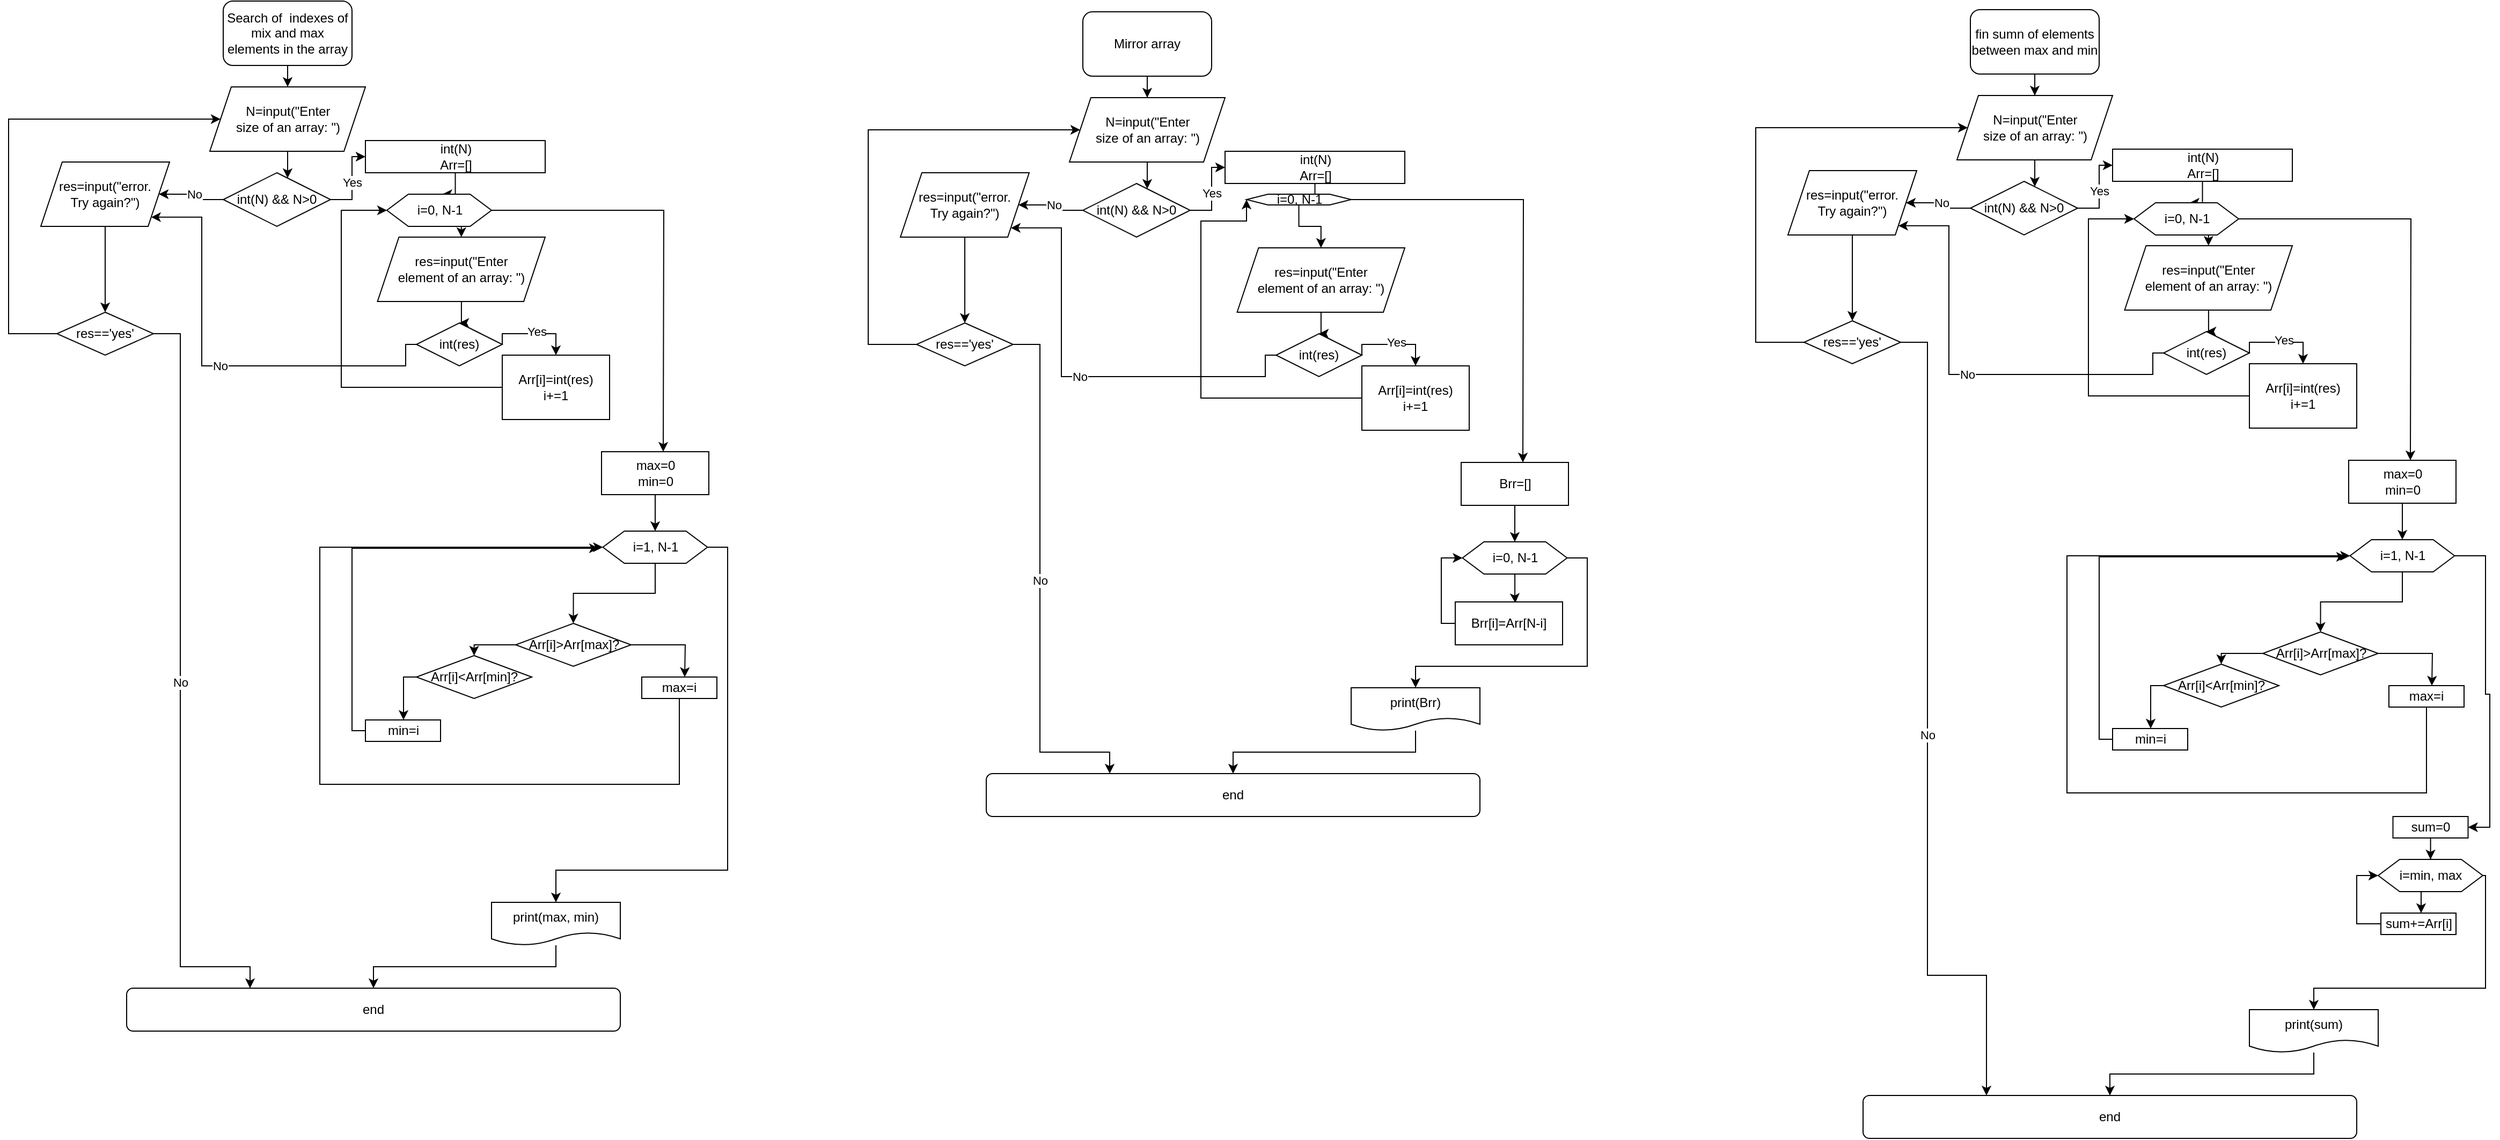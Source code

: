<mxfile version="20.0.4" type="github">
  <diagram id="_PqSA9Pv_snBcvRDJ_t1" name="Page-1">
    <mxGraphModel dx="711" dy="1391" grid="1" gridSize="10" guides="1" tooltips="1" connect="1" arrows="1" fold="1" page="1" pageScale="1" pageWidth="827" pageHeight="1169" math="0" shadow="0">
      <root>
        <mxCell id="0" />
        <mxCell id="1" parent="0" />
        <mxCell id="c1LPF4VAhOiQwFTTLrdH-11" style="edgeStyle=orthogonalEdgeStyle;rounded=0;orthogonalLoop=1;jettySize=auto;html=1;entryX=0.5;entryY=0;entryDx=0;entryDy=0;" edge="1" parent="1" source="c1LPF4VAhOiQwFTTLrdH-1" target="c1LPF4VAhOiQwFTTLrdH-2">
          <mxGeometry relative="1" as="geometry" />
        </mxCell>
        <mxCell id="c1LPF4VAhOiQwFTTLrdH-1" value="Search of&amp;nbsp; indexes of mix and max elements in the array" style="rounded=1;whiteSpace=wrap;html=1;" vertex="1" parent="1">
          <mxGeometry x="282" y="60" width="120" height="60" as="geometry" />
        </mxCell>
        <mxCell id="c1LPF4VAhOiQwFTTLrdH-6" value="" style="edgeStyle=orthogonalEdgeStyle;rounded=0;orthogonalLoop=1;jettySize=auto;html=1;" edge="1" parent="1" source="c1LPF4VAhOiQwFTTLrdH-2" target="c1LPF4VAhOiQwFTTLrdH-5">
          <mxGeometry relative="1" as="geometry">
            <Array as="points">
              <mxPoint x="342" y="210" />
              <mxPoint x="342" y="210" />
            </Array>
          </mxGeometry>
        </mxCell>
        <mxCell id="c1LPF4VAhOiQwFTTLrdH-2" value="N=input(&quot;Enter &lt;br&gt;size of an array: &quot;)" style="shape=parallelogram;perimeter=parallelogramPerimeter;whiteSpace=wrap;html=1;fixedSize=1;" vertex="1" parent="1">
          <mxGeometry x="269.5" y="140" width="145" height="60" as="geometry" />
        </mxCell>
        <mxCell id="c1LPF4VAhOiQwFTTLrdH-9" style="edgeStyle=orthogonalEdgeStyle;rounded=0;orthogonalLoop=1;jettySize=auto;html=1;entryX=0.5;entryY=0;entryDx=0;entryDy=0;" edge="1" parent="1" source="c1LPF4VAhOiQwFTTLrdH-3" target="c1LPF4VAhOiQwFTTLrdH-4">
          <mxGeometry relative="1" as="geometry" />
        </mxCell>
        <mxCell id="c1LPF4VAhOiQwFTTLrdH-3" value="res=input(&quot;error. &lt;br&gt;Try again?&quot;)" style="shape=parallelogram;perimeter=parallelogramPerimeter;whiteSpace=wrap;html=1;fixedSize=1;" vertex="1" parent="1">
          <mxGeometry x="112" y="210" width="120" height="60" as="geometry" />
        </mxCell>
        <mxCell id="c1LPF4VAhOiQwFTTLrdH-10" style="edgeStyle=orthogonalEdgeStyle;rounded=0;orthogonalLoop=1;jettySize=auto;html=1;entryX=0;entryY=0.5;entryDx=0;entryDy=0;" edge="1" parent="1" source="c1LPF4VAhOiQwFTTLrdH-4" target="c1LPF4VAhOiQwFTTLrdH-2">
          <mxGeometry relative="1" as="geometry">
            <Array as="points">
              <mxPoint x="82" y="370" />
              <mxPoint x="82" y="170" />
            </Array>
          </mxGeometry>
        </mxCell>
        <mxCell id="c1LPF4VAhOiQwFTTLrdH-63" value="No" style="edgeStyle=orthogonalEdgeStyle;rounded=0;orthogonalLoop=1;jettySize=auto;html=1;entryX=0.25;entryY=0;entryDx=0;entryDy=0;exitX=1;exitY=0.5;exitDx=0;exitDy=0;" edge="1" parent="1" source="c1LPF4VAhOiQwFTTLrdH-4" target="c1LPF4VAhOiQwFTTLrdH-60">
          <mxGeometry relative="1" as="geometry">
            <mxPoint x="242.0" y="940" as="targetPoint" />
            <Array as="points">
              <mxPoint x="242" y="370" />
              <mxPoint x="242" y="960" />
            </Array>
          </mxGeometry>
        </mxCell>
        <mxCell id="c1LPF4VAhOiQwFTTLrdH-4" value="res==&#39;yes&#39;" style="rhombus;whiteSpace=wrap;html=1;" vertex="1" parent="1">
          <mxGeometry x="127" y="350" width="90" height="40" as="geometry" />
        </mxCell>
        <mxCell id="c1LPF4VAhOiQwFTTLrdH-7" value="No" style="edgeStyle=orthogonalEdgeStyle;rounded=0;orthogonalLoop=1;jettySize=auto;html=1;entryX=1;entryY=0.5;entryDx=0;entryDy=0;" edge="1" parent="1" source="c1LPF4VAhOiQwFTTLrdH-5" target="c1LPF4VAhOiQwFTTLrdH-3">
          <mxGeometry relative="1" as="geometry" />
        </mxCell>
        <mxCell id="c1LPF4VAhOiQwFTTLrdH-13" value="Yes" style="edgeStyle=orthogonalEdgeStyle;rounded=0;orthogonalLoop=1;jettySize=auto;html=1;entryX=0;entryY=0.5;entryDx=0;entryDy=0;" edge="1" parent="1" source="c1LPF4VAhOiQwFTTLrdH-5" target="c1LPF4VAhOiQwFTTLrdH-12">
          <mxGeometry relative="1" as="geometry" />
        </mxCell>
        <mxCell id="c1LPF4VAhOiQwFTTLrdH-5" value="int(N) &amp;amp;&amp;amp; N&amp;gt;0" style="rhombus;whiteSpace=wrap;html=1;" vertex="1" parent="1">
          <mxGeometry x="282" y="220" width="100" height="50" as="geometry" />
        </mxCell>
        <mxCell id="c1LPF4VAhOiQwFTTLrdH-46" style="edgeStyle=orthogonalEdgeStyle;rounded=0;orthogonalLoop=1;jettySize=auto;html=1;entryX=0.531;entryY=0.032;entryDx=0;entryDy=0;entryPerimeter=0;" edge="1" parent="1" source="c1LPF4VAhOiQwFTTLrdH-12" target="c1LPF4VAhOiQwFTTLrdH-45">
          <mxGeometry relative="1" as="geometry" />
        </mxCell>
        <mxCell id="c1LPF4VAhOiQwFTTLrdH-12" value="int(N)&lt;br&gt;Arr=[]" style="rounded=0;whiteSpace=wrap;html=1;" vertex="1" parent="1">
          <mxGeometry x="414.5" y="190" width="167.5" height="30" as="geometry" />
        </mxCell>
        <mxCell id="c1LPF4VAhOiQwFTTLrdH-23" value="" style="edgeStyle=orthogonalEdgeStyle;rounded=0;orthogonalLoop=1;jettySize=auto;html=1;" edge="1" parent="1" source="c1LPF4VAhOiQwFTTLrdH-15" target="c1LPF4VAhOiQwFTTLrdH-22">
          <mxGeometry relative="1" as="geometry" />
        </mxCell>
        <mxCell id="c1LPF4VAhOiQwFTTLrdH-15" value="res=input(&quot;Enter &lt;br&gt;element of an array: &quot;)" style="shape=parallelogram;perimeter=parallelogramPerimeter;whiteSpace=wrap;html=1;fixedSize=1;" vertex="1" parent="1">
          <mxGeometry x="425.75" y="280" width="156.25" height="60" as="geometry" />
        </mxCell>
        <mxCell id="c1LPF4VAhOiQwFTTLrdH-29" style="edgeStyle=orthogonalEdgeStyle;rounded=0;orthogonalLoop=1;jettySize=auto;html=1;entryX=0.5;entryY=0;entryDx=0;entryDy=0;exitX=1;exitY=0.5;exitDx=0;exitDy=0;" edge="1" parent="1" source="c1LPF4VAhOiQwFTTLrdH-22" target="c1LPF4VAhOiQwFTTLrdH-27">
          <mxGeometry relative="1" as="geometry">
            <Array as="points">
              <mxPoint x="542" y="370" />
              <mxPoint x="592" y="370" />
            </Array>
          </mxGeometry>
        </mxCell>
        <mxCell id="c1LPF4VAhOiQwFTTLrdH-41" value="Yes" style="edgeLabel;html=1;align=center;verticalAlign=middle;resizable=0;points=[];" vertex="1" connectable="0" parent="c1LPF4VAhOiQwFTTLrdH-29">
          <mxGeometry x="0.071" y="3" relative="1" as="geometry">
            <mxPoint x="-1" y="1" as="offset" />
          </mxGeometry>
        </mxCell>
        <mxCell id="c1LPF4VAhOiQwFTTLrdH-40" value="No" style="edgeStyle=orthogonalEdgeStyle;rounded=0;orthogonalLoop=1;jettySize=auto;html=1;entryX=1;entryY=1;entryDx=0;entryDy=0;exitX=0;exitY=0.5;exitDx=0;exitDy=0;" edge="1" parent="1" source="c1LPF4VAhOiQwFTTLrdH-22" target="c1LPF4VAhOiQwFTTLrdH-3">
          <mxGeometry relative="1" as="geometry">
            <Array as="points">
              <mxPoint x="452" y="380" />
              <mxPoint x="452" y="400" />
              <mxPoint x="262" y="400" />
              <mxPoint x="262" y="261" />
            </Array>
          </mxGeometry>
        </mxCell>
        <mxCell id="c1LPF4VAhOiQwFTTLrdH-22" value="int(res)" style="rhombus;whiteSpace=wrap;html=1;" vertex="1" parent="1">
          <mxGeometry x="462" y="360" width="80" height="40" as="geometry" />
        </mxCell>
        <mxCell id="c1LPF4VAhOiQwFTTLrdH-31" value="" style="edgeStyle=orthogonalEdgeStyle;rounded=0;orthogonalLoop=1;jettySize=auto;html=1;entryX=0;entryY=0.5;entryDx=0;entryDy=0;" edge="1" parent="1" source="c1LPF4VAhOiQwFTTLrdH-27" target="c1LPF4VAhOiQwFTTLrdH-45">
          <mxGeometry relative="1" as="geometry">
            <mxPoint x="654.5" y="460.0" as="targetPoint" />
            <Array as="points">
              <mxPoint x="392" y="420" />
              <mxPoint x="392" y="255" />
            </Array>
          </mxGeometry>
        </mxCell>
        <mxCell id="c1LPF4VAhOiQwFTTLrdH-27" value="Arr[i]=int(res)&lt;br&gt;i+=1" style="rounded=0;whiteSpace=wrap;html=1;" vertex="1" parent="1">
          <mxGeometry x="542" y="390" width="100" height="60" as="geometry" />
        </mxCell>
        <mxCell id="c1LPF4VAhOiQwFTTLrdH-38" style="edgeStyle=orthogonalEdgeStyle;rounded=0;orthogonalLoop=1;jettySize=auto;html=1;entryX=0.5;entryY=0;entryDx=0;entryDy=0;exitX=0.5;exitY=1;exitDx=0;exitDy=0;" edge="1" parent="1" source="c1LPF4VAhOiQwFTTLrdH-50" target="c1LPF4VAhOiQwFTTLrdH-34">
          <mxGeometry relative="1" as="geometry">
            <mxPoint x="594.471" y="590.0" as="sourcePoint" />
          </mxGeometry>
        </mxCell>
        <mxCell id="c1LPF4VAhOiQwFTTLrdH-52" style="edgeStyle=orthogonalEdgeStyle;rounded=0;orthogonalLoop=1;jettySize=auto;html=1;" edge="1" parent="1" source="c1LPF4VAhOiQwFTTLrdH-34">
          <mxGeometry relative="1" as="geometry">
            <mxPoint x="712.0" y="690.0" as="targetPoint" />
          </mxGeometry>
        </mxCell>
        <mxCell id="c1LPF4VAhOiQwFTTLrdH-56" style="edgeStyle=orthogonalEdgeStyle;rounded=0;orthogonalLoop=1;jettySize=auto;html=1;entryX=0.5;entryY=0;entryDx=0;entryDy=0;" edge="1" parent="1" source="c1LPF4VAhOiQwFTTLrdH-34" target="c1LPF4VAhOiQwFTTLrdH-54">
          <mxGeometry relative="1" as="geometry">
            <Array as="points">
              <mxPoint x="516" y="660" />
            </Array>
          </mxGeometry>
        </mxCell>
        <mxCell id="c1LPF4VAhOiQwFTTLrdH-34" value="Arr[i]&amp;gt;Arr[max]?" style="rhombus;whiteSpace=wrap;html=1;" vertex="1" parent="1">
          <mxGeometry x="554.5" y="640" width="107.5" height="40" as="geometry" />
        </mxCell>
        <mxCell id="c1LPF4VAhOiQwFTTLrdH-51" style="edgeStyle=orthogonalEdgeStyle;rounded=0;orthogonalLoop=1;jettySize=auto;html=1;entryX=0.5;entryY=0;entryDx=0;entryDy=0;" edge="1" parent="1" source="c1LPF4VAhOiQwFTTLrdH-35" target="c1LPF4VAhOiQwFTTLrdH-50">
          <mxGeometry relative="1" as="geometry" />
        </mxCell>
        <mxCell id="c1LPF4VAhOiQwFTTLrdH-35" value="max=0&lt;br&gt;min=0" style="rounded=0;whiteSpace=wrap;html=1;" vertex="1" parent="1">
          <mxGeometry x="634.5" y="480" width="100" height="40" as="geometry" />
        </mxCell>
        <mxCell id="c1LPF4VAhOiQwFTTLrdH-48" style="edgeStyle=orthogonalEdgeStyle;rounded=0;orthogonalLoop=1;jettySize=auto;html=1;entryX=0.5;entryY=0;entryDx=0;entryDy=0;exitX=0.5;exitY=1;exitDx=0;exitDy=0;" edge="1" parent="1" source="c1LPF4VAhOiQwFTTLrdH-45" target="c1LPF4VAhOiQwFTTLrdH-15">
          <mxGeometry relative="1" as="geometry" />
        </mxCell>
        <mxCell id="c1LPF4VAhOiQwFTTLrdH-49" style="edgeStyle=orthogonalEdgeStyle;rounded=0;orthogonalLoop=1;jettySize=auto;html=1;" edge="1" parent="1" source="c1LPF4VAhOiQwFTTLrdH-45">
          <mxGeometry relative="1" as="geometry">
            <mxPoint x="692.0" y="480.0" as="targetPoint" />
          </mxGeometry>
        </mxCell>
        <mxCell id="c1LPF4VAhOiQwFTTLrdH-45" value="i=0, N-1" style="shape=hexagon;perimeter=hexagonPerimeter2;whiteSpace=wrap;html=1;fixedSize=1;" vertex="1" parent="1">
          <mxGeometry x="434.5" y="240" width="97.5" height="30" as="geometry" />
        </mxCell>
        <mxCell id="c1LPF4VAhOiQwFTTLrdH-62" style="edgeStyle=orthogonalEdgeStyle;rounded=0;orthogonalLoop=1;jettySize=auto;html=1;entryX=0.5;entryY=0;entryDx=0;entryDy=0;" edge="1" parent="1" source="c1LPF4VAhOiQwFTTLrdH-50" target="c1LPF4VAhOiQwFTTLrdH-61">
          <mxGeometry relative="1" as="geometry">
            <Array as="points">
              <mxPoint x="752" y="569" />
              <mxPoint x="752" y="870" />
            </Array>
          </mxGeometry>
        </mxCell>
        <mxCell id="c1LPF4VAhOiQwFTTLrdH-50" value="i=1, N-1" style="shape=hexagon;perimeter=hexagonPerimeter2;whiteSpace=wrap;html=1;fixedSize=1;" vertex="1" parent="1">
          <mxGeometry x="635.75" y="554" width="97.5" height="30" as="geometry" />
        </mxCell>
        <mxCell id="c1LPF4VAhOiQwFTTLrdH-58" style="edgeStyle=orthogonalEdgeStyle;rounded=0;orthogonalLoop=1;jettySize=auto;html=1;entryX=0;entryY=0.5;entryDx=0;entryDy=0;" edge="1" parent="1" source="c1LPF4VAhOiQwFTTLrdH-53" target="c1LPF4VAhOiQwFTTLrdH-50">
          <mxGeometry relative="1" as="geometry">
            <Array as="points">
              <mxPoint x="707" y="790" />
              <mxPoint x="372" y="790" />
              <mxPoint x="372" y="569" />
            </Array>
          </mxGeometry>
        </mxCell>
        <mxCell id="c1LPF4VAhOiQwFTTLrdH-53" value="max=i" style="rounded=0;whiteSpace=wrap;html=1;" vertex="1" parent="1">
          <mxGeometry x="672" y="690" width="70" height="20" as="geometry" />
        </mxCell>
        <mxCell id="c1LPF4VAhOiQwFTTLrdH-57" style="edgeStyle=orthogonalEdgeStyle;rounded=0;orthogonalLoop=1;jettySize=auto;html=1;entryX=0.5;entryY=0;entryDx=0;entryDy=0;" edge="1" parent="1" source="c1LPF4VAhOiQwFTTLrdH-54" target="c1LPF4VAhOiQwFTTLrdH-55">
          <mxGeometry relative="1" as="geometry">
            <Array as="points">
              <mxPoint x="450" y="690" />
              <mxPoint x="450" y="730" />
            </Array>
          </mxGeometry>
        </mxCell>
        <mxCell id="c1LPF4VAhOiQwFTTLrdH-54" value="Arr[i]&amp;lt;Arr[min]?" style="rhombus;whiteSpace=wrap;html=1;" vertex="1" parent="1">
          <mxGeometry x="462" y="670" width="107.5" height="40" as="geometry" />
        </mxCell>
        <mxCell id="c1LPF4VAhOiQwFTTLrdH-59" style="edgeStyle=orthogonalEdgeStyle;rounded=0;orthogonalLoop=1;jettySize=auto;html=1;" edge="1" parent="1" source="c1LPF4VAhOiQwFTTLrdH-55">
          <mxGeometry relative="1" as="geometry">
            <mxPoint x="632" y="570" as="targetPoint" />
            <Array as="points">
              <mxPoint x="402" y="740" />
              <mxPoint x="402" y="570" />
            </Array>
          </mxGeometry>
        </mxCell>
        <mxCell id="c1LPF4VAhOiQwFTTLrdH-55" value="min=i" style="rounded=0;whiteSpace=wrap;html=1;" vertex="1" parent="1">
          <mxGeometry x="414.5" y="730" width="70" height="20" as="geometry" />
        </mxCell>
        <mxCell id="c1LPF4VAhOiQwFTTLrdH-60" value="end" style="rounded=1;whiteSpace=wrap;html=1;fontSize=12;glass=0;strokeWidth=1;shadow=0;" vertex="1" parent="1">
          <mxGeometry x="192" y="980" width="460" height="40" as="geometry" />
        </mxCell>
        <mxCell id="c1LPF4VAhOiQwFTTLrdH-64" style="edgeStyle=orthogonalEdgeStyle;rounded=0;orthogonalLoop=1;jettySize=auto;html=1;" edge="1" parent="1" source="c1LPF4VAhOiQwFTTLrdH-61" target="c1LPF4VAhOiQwFTTLrdH-60">
          <mxGeometry relative="1" as="geometry" />
        </mxCell>
        <mxCell id="c1LPF4VAhOiQwFTTLrdH-61" value="print(max, min)" style="shape=document;whiteSpace=wrap;html=1;boundedLbl=1;" vertex="1" parent="1">
          <mxGeometry x="532" y="900" width="120" height="40" as="geometry" />
        </mxCell>
        <mxCell id="c1LPF4VAhOiQwFTTLrdH-65" style="edgeStyle=orthogonalEdgeStyle;rounded=0;orthogonalLoop=1;jettySize=auto;html=1;entryX=0.5;entryY=0;entryDx=0;entryDy=0;" edge="1" parent="1" source="c1LPF4VAhOiQwFTTLrdH-66" target="c1LPF4VAhOiQwFTTLrdH-68">
          <mxGeometry relative="1" as="geometry" />
        </mxCell>
        <mxCell id="c1LPF4VAhOiQwFTTLrdH-66" value="Mirror array" style="rounded=1;whiteSpace=wrap;html=1;" vertex="1" parent="1">
          <mxGeometry x="1083" y="70" width="120" height="60" as="geometry" />
        </mxCell>
        <mxCell id="c1LPF4VAhOiQwFTTLrdH-67" value="" style="edgeStyle=orthogonalEdgeStyle;rounded=0;orthogonalLoop=1;jettySize=auto;html=1;" edge="1" parent="1" source="c1LPF4VAhOiQwFTTLrdH-68" target="c1LPF4VAhOiQwFTTLrdH-76">
          <mxGeometry relative="1" as="geometry">
            <Array as="points">
              <mxPoint x="1143" y="220" />
              <mxPoint x="1143" y="220" />
            </Array>
          </mxGeometry>
        </mxCell>
        <mxCell id="c1LPF4VAhOiQwFTTLrdH-68" value="N=input(&quot;Enter &lt;br&gt;size of an array: &quot;)" style="shape=parallelogram;perimeter=parallelogramPerimeter;whiteSpace=wrap;html=1;fixedSize=1;" vertex="1" parent="1">
          <mxGeometry x="1070.5" y="150" width="145" height="60" as="geometry" />
        </mxCell>
        <mxCell id="c1LPF4VAhOiQwFTTLrdH-69" style="edgeStyle=orthogonalEdgeStyle;rounded=0;orthogonalLoop=1;jettySize=auto;html=1;entryX=0.5;entryY=0;entryDx=0;entryDy=0;" edge="1" parent="1" source="c1LPF4VAhOiQwFTTLrdH-70" target="c1LPF4VAhOiQwFTTLrdH-73">
          <mxGeometry relative="1" as="geometry" />
        </mxCell>
        <mxCell id="c1LPF4VAhOiQwFTTLrdH-70" value="res=input(&quot;error. &lt;br&gt;Try again?&quot;)" style="shape=parallelogram;perimeter=parallelogramPerimeter;whiteSpace=wrap;html=1;fixedSize=1;" vertex="1" parent="1">
          <mxGeometry x="913" y="220" width="120" height="60" as="geometry" />
        </mxCell>
        <mxCell id="c1LPF4VAhOiQwFTTLrdH-71" style="edgeStyle=orthogonalEdgeStyle;rounded=0;orthogonalLoop=1;jettySize=auto;html=1;entryX=0;entryY=0.5;entryDx=0;entryDy=0;" edge="1" parent="1" source="c1LPF4VAhOiQwFTTLrdH-73" target="c1LPF4VAhOiQwFTTLrdH-68">
          <mxGeometry relative="1" as="geometry">
            <Array as="points">
              <mxPoint x="883" y="380" />
              <mxPoint x="883" y="180" />
            </Array>
          </mxGeometry>
        </mxCell>
        <mxCell id="c1LPF4VAhOiQwFTTLrdH-72" value="No" style="edgeStyle=orthogonalEdgeStyle;rounded=0;orthogonalLoop=1;jettySize=auto;html=1;entryX=0.25;entryY=0;entryDx=0;entryDy=0;exitX=1;exitY=0.5;exitDx=0;exitDy=0;" edge="1" parent="1" source="c1LPF4VAhOiQwFTTLrdH-73" target="c1LPF4VAhOiQwFTTLrdH-104">
          <mxGeometry relative="1" as="geometry">
            <mxPoint x="1043" y="950" as="targetPoint" />
            <Array as="points">
              <mxPoint x="1043" y="380" />
              <mxPoint x="1043" y="760" />
              <mxPoint x="1108" y="760" />
            </Array>
          </mxGeometry>
        </mxCell>
        <mxCell id="c1LPF4VAhOiQwFTTLrdH-73" value="res==&#39;yes&#39;" style="rhombus;whiteSpace=wrap;html=1;" vertex="1" parent="1">
          <mxGeometry x="928" y="360" width="90" height="40" as="geometry" />
        </mxCell>
        <mxCell id="c1LPF4VAhOiQwFTTLrdH-74" value="No" style="edgeStyle=orthogonalEdgeStyle;rounded=0;orthogonalLoop=1;jettySize=auto;html=1;entryX=1;entryY=0.5;entryDx=0;entryDy=0;" edge="1" parent="1" source="c1LPF4VAhOiQwFTTLrdH-76" target="c1LPF4VAhOiQwFTTLrdH-70">
          <mxGeometry relative="1" as="geometry" />
        </mxCell>
        <mxCell id="c1LPF4VAhOiQwFTTLrdH-75" value="Yes" style="edgeStyle=orthogonalEdgeStyle;rounded=0;orthogonalLoop=1;jettySize=auto;html=1;entryX=0;entryY=0.5;entryDx=0;entryDy=0;" edge="1" parent="1" source="c1LPF4VAhOiQwFTTLrdH-76" target="c1LPF4VAhOiQwFTTLrdH-78">
          <mxGeometry relative="1" as="geometry" />
        </mxCell>
        <mxCell id="c1LPF4VAhOiQwFTTLrdH-76" value="int(N) &amp;amp;&amp;amp; N&amp;gt;0" style="rhombus;whiteSpace=wrap;html=1;" vertex="1" parent="1">
          <mxGeometry x="1083" y="230" width="100" height="50" as="geometry" />
        </mxCell>
        <mxCell id="c1LPF4VAhOiQwFTTLrdH-77" style="edgeStyle=orthogonalEdgeStyle;rounded=0;orthogonalLoop=1;jettySize=auto;html=1;entryX=0.531;entryY=0.032;entryDx=0;entryDy=0;entryPerimeter=0;" edge="1" parent="1" source="c1LPF4VAhOiQwFTTLrdH-78" target="c1LPF4VAhOiQwFTTLrdH-95">
          <mxGeometry relative="1" as="geometry" />
        </mxCell>
        <mxCell id="c1LPF4VAhOiQwFTTLrdH-78" value="int(N)&lt;br&gt;Arr=[]" style="rounded=0;whiteSpace=wrap;html=1;" vertex="1" parent="1">
          <mxGeometry x="1215.5" y="200" width="167.5" height="30" as="geometry" />
        </mxCell>
        <mxCell id="c1LPF4VAhOiQwFTTLrdH-79" value="" style="edgeStyle=orthogonalEdgeStyle;rounded=0;orthogonalLoop=1;jettySize=auto;html=1;" edge="1" parent="1" source="c1LPF4VAhOiQwFTTLrdH-80" target="c1LPF4VAhOiQwFTTLrdH-84">
          <mxGeometry relative="1" as="geometry" />
        </mxCell>
        <mxCell id="c1LPF4VAhOiQwFTTLrdH-80" value="res=input(&quot;Enter &lt;br&gt;element of an array: &quot;)" style="shape=parallelogram;perimeter=parallelogramPerimeter;whiteSpace=wrap;html=1;fixedSize=1;" vertex="1" parent="1">
          <mxGeometry x="1226.75" y="290" width="156.25" height="60" as="geometry" />
        </mxCell>
        <mxCell id="c1LPF4VAhOiQwFTTLrdH-81" style="edgeStyle=orthogonalEdgeStyle;rounded=0;orthogonalLoop=1;jettySize=auto;html=1;entryX=0.5;entryY=0;entryDx=0;entryDy=0;exitX=1;exitY=0.5;exitDx=0;exitDy=0;" edge="1" parent="1" source="c1LPF4VAhOiQwFTTLrdH-84" target="c1LPF4VAhOiQwFTTLrdH-86">
          <mxGeometry relative="1" as="geometry">
            <Array as="points">
              <mxPoint x="1343" y="380" />
              <mxPoint x="1393" y="380" />
            </Array>
          </mxGeometry>
        </mxCell>
        <mxCell id="c1LPF4VAhOiQwFTTLrdH-82" value="Yes" style="edgeLabel;html=1;align=center;verticalAlign=middle;resizable=0;points=[];" vertex="1" connectable="0" parent="c1LPF4VAhOiQwFTTLrdH-81">
          <mxGeometry x="0.071" y="3" relative="1" as="geometry">
            <mxPoint x="-1" y="1" as="offset" />
          </mxGeometry>
        </mxCell>
        <mxCell id="c1LPF4VAhOiQwFTTLrdH-83" value="No" style="edgeStyle=orthogonalEdgeStyle;rounded=0;orthogonalLoop=1;jettySize=auto;html=1;entryX=1;entryY=1;entryDx=0;entryDy=0;exitX=0;exitY=0.5;exitDx=0;exitDy=0;" edge="1" parent="1" source="c1LPF4VAhOiQwFTTLrdH-84" target="c1LPF4VAhOiQwFTTLrdH-70">
          <mxGeometry relative="1" as="geometry">
            <Array as="points">
              <mxPoint x="1253" y="390" />
              <mxPoint x="1253" y="410" />
              <mxPoint x="1063" y="410" />
              <mxPoint x="1063" y="271" />
            </Array>
          </mxGeometry>
        </mxCell>
        <mxCell id="c1LPF4VAhOiQwFTTLrdH-84" value="int(res)" style="rhombus;whiteSpace=wrap;html=1;" vertex="1" parent="1">
          <mxGeometry x="1263" y="370" width="80" height="40" as="geometry" />
        </mxCell>
        <mxCell id="c1LPF4VAhOiQwFTTLrdH-85" value="" style="edgeStyle=orthogonalEdgeStyle;rounded=0;orthogonalLoop=1;jettySize=auto;html=1;entryX=0;entryY=0.5;entryDx=0;entryDy=0;" edge="1" parent="1" source="c1LPF4VAhOiQwFTTLrdH-86" target="c1LPF4VAhOiQwFTTLrdH-95">
          <mxGeometry relative="1" as="geometry">
            <mxPoint x="1455.5" y="470.0" as="targetPoint" />
            <Array as="points">
              <mxPoint x="1193" y="430" />
              <mxPoint x="1193" y="265" />
            </Array>
          </mxGeometry>
        </mxCell>
        <mxCell id="c1LPF4VAhOiQwFTTLrdH-86" value="Arr[i]=int(res)&lt;br&gt;i+=1" style="rounded=0;whiteSpace=wrap;html=1;" vertex="1" parent="1">
          <mxGeometry x="1343" y="400" width="100" height="60" as="geometry" />
        </mxCell>
        <mxCell id="c1LPF4VAhOiQwFTTLrdH-91" style="edgeStyle=orthogonalEdgeStyle;rounded=0;orthogonalLoop=1;jettySize=auto;html=1;entryX=0.5;entryY=0;entryDx=0;entryDy=0;" edge="1" parent="1" source="c1LPF4VAhOiQwFTTLrdH-92" target="c1LPF4VAhOiQwFTTLrdH-97">
          <mxGeometry relative="1" as="geometry" />
        </mxCell>
        <mxCell id="c1LPF4VAhOiQwFTTLrdH-92" value="Brr=[]" style="rounded=0;whiteSpace=wrap;html=1;" vertex="1" parent="1">
          <mxGeometry x="1435.5" y="490" width="100" height="40" as="geometry" />
        </mxCell>
        <mxCell id="c1LPF4VAhOiQwFTTLrdH-93" style="edgeStyle=orthogonalEdgeStyle;rounded=0;orthogonalLoop=1;jettySize=auto;html=1;entryX=0.5;entryY=0;entryDx=0;entryDy=0;exitX=0.5;exitY=1;exitDx=0;exitDy=0;" edge="1" parent="1" source="c1LPF4VAhOiQwFTTLrdH-95" target="c1LPF4VAhOiQwFTTLrdH-80">
          <mxGeometry relative="1" as="geometry" />
        </mxCell>
        <mxCell id="c1LPF4VAhOiQwFTTLrdH-94" style="edgeStyle=orthogonalEdgeStyle;rounded=0;orthogonalLoop=1;jettySize=auto;html=1;" edge="1" parent="1" source="c1LPF4VAhOiQwFTTLrdH-95">
          <mxGeometry relative="1" as="geometry">
            <mxPoint x="1493" y="490.0" as="targetPoint" />
          </mxGeometry>
        </mxCell>
        <mxCell id="c1LPF4VAhOiQwFTTLrdH-95" value="i=0, N-1" style="shape=hexagon;perimeter=hexagonPerimeter2;whiteSpace=wrap;html=1;fixedSize=1;" vertex="1" parent="1">
          <mxGeometry x="1235.5" y="240" width="97.5" height="10" as="geometry" />
        </mxCell>
        <mxCell id="c1LPF4VAhOiQwFTTLrdH-96" style="edgeStyle=orthogonalEdgeStyle;rounded=0;orthogonalLoop=1;jettySize=auto;html=1;entryX=0.5;entryY=0;entryDx=0;entryDy=0;" edge="1" parent="1" source="c1LPF4VAhOiQwFTTLrdH-97" target="c1LPF4VAhOiQwFTTLrdH-106">
          <mxGeometry relative="1" as="geometry">
            <Array as="points">
              <mxPoint x="1553" y="579" />
              <mxPoint x="1553" y="680" />
              <mxPoint x="1393" y="680" />
            </Array>
          </mxGeometry>
        </mxCell>
        <mxCell id="c1LPF4VAhOiQwFTTLrdH-111" style="edgeStyle=orthogonalEdgeStyle;rounded=0;orthogonalLoop=1;jettySize=auto;html=1;entryX=0.56;entryY=0.025;entryDx=0;entryDy=0;entryPerimeter=0;" edge="1" parent="1" source="c1LPF4VAhOiQwFTTLrdH-97" target="c1LPF4VAhOiQwFTTLrdH-108">
          <mxGeometry relative="1" as="geometry" />
        </mxCell>
        <mxCell id="c1LPF4VAhOiQwFTTLrdH-97" value="i=0, N-1" style="shape=hexagon;perimeter=hexagonPerimeter2;whiteSpace=wrap;html=1;fixedSize=1;" vertex="1" parent="1">
          <mxGeometry x="1436.75" y="564" width="97.5" height="30" as="geometry" />
        </mxCell>
        <mxCell id="c1LPF4VAhOiQwFTTLrdH-104" value="end" style="rounded=1;whiteSpace=wrap;html=1;fontSize=12;glass=0;strokeWidth=1;shadow=0;" vertex="1" parent="1">
          <mxGeometry x="993" y="780" width="460" height="40" as="geometry" />
        </mxCell>
        <mxCell id="c1LPF4VAhOiQwFTTLrdH-105" style="edgeStyle=orthogonalEdgeStyle;rounded=0;orthogonalLoop=1;jettySize=auto;html=1;" edge="1" parent="1" source="c1LPF4VAhOiQwFTTLrdH-106" target="c1LPF4VAhOiQwFTTLrdH-104">
          <mxGeometry relative="1" as="geometry" />
        </mxCell>
        <mxCell id="c1LPF4VAhOiQwFTTLrdH-106" value="print(Brr)" style="shape=document;whiteSpace=wrap;html=1;boundedLbl=1;" vertex="1" parent="1">
          <mxGeometry x="1333" y="700" width="120" height="40" as="geometry" />
        </mxCell>
        <mxCell id="c1LPF4VAhOiQwFTTLrdH-110" style="edgeStyle=orthogonalEdgeStyle;rounded=0;orthogonalLoop=1;jettySize=auto;html=1;entryX=0;entryY=0.5;entryDx=0;entryDy=0;" edge="1" parent="1" source="c1LPF4VAhOiQwFTTLrdH-108" target="c1LPF4VAhOiQwFTTLrdH-97">
          <mxGeometry relative="1" as="geometry">
            <Array as="points">
              <mxPoint x="1417" y="640" />
              <mxPoint x="1417" y="579" />
            </Array>
          </mxGeometry>
        </mxCell>
        <mxCell id="c1LPF4VAhOiQwFTTLrdH-108" value="Brr[i]=Arr[N-i]" style="rounded=0;whiteSpace=wrap;html=1;" vertex="1" parent="1">
          <mxGeometry x="1430" y="620" width="100" height="40" as="geometry" />
        </mxCell>
        <mxCell id="c1LPF4VAhOiQwFTTLrdH-154" style="edgeStyle=orthogonalEdgeStyle;rounded=0;orthogonalLoop=1;jettySize=auto;html=1;entryX=0.5;entryY=0;entryDx=0;entryDy=0;" edge="1" parent="1" source="c1LPF4VAhOiQwFTTLrdH-155" target="c1LPF4VAhOiQwFTTLrdH-157">
          <mxGeometry relative="1" as="geometry" />
        </mxCell>
        <mxCell id="c1LPF4VAhOiQwFTTLrdH-155" value="fin sumn of elements between max and min" style="rounded=1;whiteSpace=wrap;html=1;" vertex="1" parent="1">
          <mxGeometry x="1910" y="68" width="120" height="60" as="geometry" />
        </mxCell>
        <mxCell id="c1LPF4VAhOiQwFTTLrdH-156" value="" style="edgeStyle=orthogonalEdgeStyle;rounded=0;orthogonalLoop=1;jettySize=auto;html=1;" edge="1" parent="1" source="c1LPF4VAhOiQwFTTLrdH-157" target="c1LPF4VAhOiQwFTTLrdH-165">
          <mxGeometry relative="1" as="geometry">
            <Array as="points">
              <mxPoint x="1970" y="218" />
              <mxPoint x="1970" y="218" />
            </Array>
          </mxGeometry>
        </mxCell>
        <mxCell id="c1LPF4VAhOiQwFTTLrdH-157" value="N=input(&quot;Enter &lt;br&gt;size of an array: &quot;)" style="shape=parallelogram;perimeter=parallelogramPerimeter;whiteSpace=wrap;html=1;fixedSize=1;" vertex="1" parent="1">
          <mxGeometry x="1897.5" y="148" width="145" height="60" as="geometry" />
        </mxCell>
        <mxCell id="c1LPF4VAhOiQwFTTLrdH-158" style="edgeStyle=orthogonalEdgeStyle;rounded=0;orthogonalLoop=1;jettySize=auto;html=1;entryX=0.5;entryY=0;entryDx=0;entryDy=0;" edge="1" parent="1" source="c1LPF4VAhOiQwFTTLrdH-159" target="c1LPF4VAhOiQwFTTLrdH-162">
          <mxGeometry relative="1" as="geometry" />
        </mxCell>
        <mxCell id="c1LPF4VAhOiQwFTTLrdH-159" value="res=input(&quot;error. &lt;br&gt;Try again?&quot;)" style="shape=parallelogram;perimeter=parallelogramPerimeter;whiteSpace=wrap;html=1;fixedSize=1;" vertex="1" parent="1">
          <mxGeometry x="1740" y="218" width="120" height="60" as="geometry" />
        </mxCell>
        <mxCell id="c1LPF4VAhOiQwFTTLrdH-160" style="edgeStyle=orthogonalEdgeStyle;rounded=0;orthogonalLoop=1;jettySize=auto;html=1;entryX=0;entryY=0.5;entryDx=0;entryDy=0;" edge="1" parent="1" source="c1LPF4VAhOiQwFTTLrdH-162" target="c1LPF4VAhOiQwFTTLrdH-157">
          <mxGeometry relative="1" as="geometry">
            <Array as="points">
              <mxPoint x="1710" y="378" />
              <mxPoint x="1710" y="178" />
            </Array>
          </mxGeometry>
        </mxCell>
        <mxCell id="c1LPF4VAhOiQwFTTLrdH-161" value="No" style="edgeStyle=orthogonalEdgeStyle;rounded=0;orthogonalLoop=1;jettySize=auto;html=1;entryX=0.25;entryY=0;entryDx=0;entryDy=0;exitX=1;exitY=0.5;exitDx=0;exitDy=0;" edge="1" parent="1" source="c1LPF4VAhOiQwFTTLrdH-162" target="c1LPF4VAhOiQwFTTLrdH-193">
          <mxGeometry relative="1" as="geometry">
            <mxPoint x="1870" y="948" as="targetPoint" />
            <Array as="points">
              <mxPoint x="1870" y="378" />
              <mxPoint x="1870" y="968" />
            </Array>
          </mxGeometry>
        </mxCell>
        <mxCell id="c1LPF4VAhOiQwFTTLrdH-162" value="res==&#39;yes&#39;" style="rhombus;whiteSpace=wrap;html=1;" vertex="1" parent="1">
          <mxGeometry x="1755" y="358" width="90" height="40" as="geometry" />
        </mxCell>
        <mxCell id="c1LPF4VAhOiQwFTTLrdH-163" value="No" style="edgeStyle=orthogonalEdgeStyle;rounded=0;orthogonalLoop=1;jettySize=auto;html=1;entryX=1;entryY=0.5;entryDx=0;entryDy=0;" edge="1" parent="1" source="c1LPF4VAhOiQwFTTLrdH-165" target="c1LPF4VAhOiQwFTTLrdH-159">
          <mxGeometry relative="1" as="geometry" />
        </mxCell>
        <mxCell id="c1LPF4VAhOiQwFTTLrdH-164" value="Yes" style="edgeStyle=orthogonalEdgeStyle;rounded=0;orthogonalLoop=1;jettySize=auto;html=1;entryX=0;entryY=0.5;entryDx=0;entryDy=0;" edge="1" parent="1" source="c1LPF4VAhOiQwFTTLrdH-165" target="c1LPF4VAhOiQwFTTLrdH-167">
          <mxGeometry relative="1" as="geometry" />
        </mxCell>
        <mxCell id="c1LPF4VAhOiQwFTTLrdH-165" value="int(N) &amp;amp;&amp;amp; N&amp;gt;0" style="rhombus;whiteSpace=wrap;html=1;" vertex="1" parent="1">
          <mxGeometry x="1910" y="228" width="100" height="50" as="geometry" />
        </mxCell>
        <mxCell id="c1LPF4VAhOiQwFTTLrdH-166" style="edgeStyle=orthogonalEdgeStyle;rounded=0;orthogonalLoop=1;jettySize=auto;html=1;entryX=0.531;entryY=0.032;entryDx=0;entryDy=0;entryPerimeter=0;" edge="1" parent="1" source="c1LPF4VAhOiQwFTTLrdH-167" target="c1LPF4VAhOiQwFTTLrdH-184">
          <mxGeometry relative="1" as="geometry" />
        </mxCell>
        <mxCell id="c1LPF4VAhOiQwFTTLrdH-167" value="int(N)&lt;br&gt;Arr=[]" style="rounded=0;whiteSpace=wrap;html=1;" vertex="1" parent="1">
          <mxGeometry x="2042.5" y="198" width="167.5" height="30" as="geometry" />
        </mxCell>
        <mxCell id="c1LPF4VAhOiQwFTTLrdH-168" value="" style="edgeStyle=orthogonalEdgeStyle;rounded=0;orthogonalLoop=1;jettySize=auto;html=1;" edge="1" parent="1" source="c1LPF4VAhOiQwFTTLrdH-169" target="c1LPF4VAhOiQwFTTLrdH-173">
          <mxGeometry relative="1" as="geometry" />
        </mxCell>
        <mxCell id="c1LPF4VAhOiQwFTTLrdH-169" value="res=input(&quot;Enter &lt;br&gt;element of an array: &quot;)" style="shape=parallelogram;perimeter=parallelogramPerimeter;whiteSpace=wrap;html=1;fixedSize=1;" vertex="1" parent="1">
          <mxGeometry x="2053.75" y="288" width="156.25" height="60" as="geometry" />
        </mxCell>
        <mxCell id="c1LPF4VAhOiQwFTTLrdH-170" style="edgeStyle=orthogonalEdgeStyle;rounded=0;orthogonalLoop=1;jettySize=auto;html=1;entryX=0.5;entryY=0;entryDx=0;entryDy=0;exitX=1;exitY=0.5;exitDx=0;exitDy=0;" edge="1" parent="1" source="c1LPF4VAhOiQwFTTLrdH-173" target="c1LPF4VAhOiQwFTTLrdH-175">
          <mxGeometry relative="1" as="geometry">
            <Array as="points">
              <mxPoint x="2170" y="378" />
              <mxPoint x="2220" y="378" />
            </Array>
          </mxGeometry>
        </mxCell>
        <mxCell id="c1LPF4VAhOiQwFTTLrdH-171" value="Yes" style="edgeLabel;html=1;align=center;verticalAlign=middle;resizable=0;points=[];" vertex="1" connectable="0" parent="c1LPF4VAhOiQwFTTLrdH-170">
          <mxGeometry x="0.071" y="3" relative="1" as="geometry">
            <mxPoint x="-1" y="1" as="offset" />
          </mxGeometry>
        </mxCell>
        <mxCell id="c1LPF4VAhOiQwFTTLrdH-172" value="No" style="edgeStyle=orthogonalEdgeStyle;rounded=0;orthogonalLoop=1;jettySize=auto;html=1;entryX=1;entryY=1;entryDx=0;entryDy=0;exitX=0;exitY=0.5;exitDx=0;exitDy=0;" edge="1" parent="1" source="c1LPF4VAhOiQwFTTLrdH-173" target="c1LPF4VAhOiQwFTTLrdH-159">
          <mxGeometry relative="1" as="geometry">
            <Array as="points">
              <mxPoint x="2080" y="388" />
              <mxPoint x="2080" y="408" />
              <mxPoint x="1890" y="408" />
              <mxPoint x="1890" y="269" />
            </Array>
          </mxGeometry>
        </mxCell>
        <mxCell id="c1LPF4VAhOiQwFTTLrdH-173" value="int(res)" style="rhombus;whiteSpace=wrap;html=1;" vertex="1" parent="1">
          <mxGeometry x="2090" y="368" width="80" height="40" as="geometry" />
        </mxCell>
        <mxCell id="c1LPF4VAhOiQwFTTLrdH-174" value="" style="edgeStyle=orthogonalEdgeStyle;rounded=0;orthogonalLoop=1;jettySize=auto;html=1;entryX=0;entryY=0.5;entryDx=0;entryDy=0;" edge="1" parent="1" source="c1LPF4VAhOiQwFTTLrdH-175" target="c1LPF4VAhOiQwFTTLrdH-184">
          <mxGeometry relative="1" as="geometry">
            <mxPoint x="2282.5" y="468.0" as="targetPoint" />
            <Array as="points">
              <mxPoint x="2020" y="428" />
              <mxPoint x="2020" y="263" />
            </Array>
          </mxGeometry>
        </mxCell>
        <mxCell id="c1LPF4VAhOiQwFTTLrdH-175" value="Arr[i]=int(res)&lt;br&gt;i+=1" style="rounded=0;whiteSpace=wrap;html=1;" vertex="1" parent="1">
          <mxGeometry x="2170" y="398" width="100" height="60" as="geometry" />
        </mxCell>
        <mxCell id="c1LPF4VAhOiQwFTTLrdH-176" style="edgeStyle=orthogonalEdgeStyle;rounded=0;orthogonalLoop=1;jettySize=auto;html=1;entryX=0.5;entryY=0;entryDx=0;entryDy=0;exitX=0.5;exitY=1;exitDx=0;exitDy=0;" edge="1" parent="1" source="c1LPF4VAhOiQwFTTLrdH-186" target="c1LPF4VAhOiQwFTTLrdH-179">
          <mxGeometry relative="1" as="geometry">
            <mxPoint x="2222.471" y="598.0" as="sourcePoint" />
          </mxGeometry>
        </mxCell>
        <mxCell id="c1LPF4VAhOiQwFTTLrdH-177" style="edgeStyle=orthogonalEdgeStyle;rounded=0;orthogonalLoop=1;jettySize=auto;html=1;" edge="1" parent="1" source="c1LPF4VAhOiQwFTTLrdH-179">
          <mxGeometry relative="1" as="geometry">
            <mxPoint x="2340" y="698" as="targetPoint" />
          </mxGeometry>
        </mxCell>
        <mxCell id="c1LPF4VAhOiQwFTTLrdH-178" style="edgeStyle=orthogonalEdgeStyle;rounded=0;orthogonalLoop=1;jettySize=auto;html=1;entryX=0.5;entryY=0;entryDx=0;entryDy=0;" edge="1" parent="1" source="c1LPF4VAhOiQwFTTLrdH-179" target="c1LPF4VAhOiQwFTTLrdH-190">
          <mxGeometry relative="1" as="geometry">
            <Array as="points">
              <mxPoint x="2144" y="668" />
            </Array>
          </mxGeometry>
        </mxCell>
        <mxCell id="c1LPF4VAhOiQwFTTLrdH-179" value="Arr[i]&amp;gt;Arr[max]?" style="rhombus;whiteSpace=wrap;html=1;" vertex="1" parent="1">
          <mxGeometry x="2182.5" y="648" width="107.5" height="40" as="geometry" />
        </mxCell>
        <mxCell id="c1LPF4VAhOiQwFTTLrdH-180" style="edgeStyle=orthogonalEdgeStyle;rounded=0;orthogonalLoop=1;jettySize=auto;html=1;entryX=0.5;entryY=0;entryDx=0;entryDy=0;" edge="1" parent="1" source="c1LPF4VAhOiQwFTTLrdH-181" target="c1LPF4VAhOiQwFTTLrdH-186">
          <mxGeometry relative="1" as="geometry" />
        </mxCell>
        <mxCell id="c1LPF4VAhOiQwFTTLrdH-181" value="max=0&lt;br&gt;min=0" style="rounded=0;whiteSpace=wrap;html=1;" vertex="1" parent="1">
          <mxGeometry x="2262.5" y="488" width="100" height="40" as="geometry" />
        </mxCell>
        <mxCell id="c1LPF4VAhOiQwFTTLrdH-182" style="edgeStyle=orthogonalEdgeStyle;rounded=0;orthogonalLoop=1;jettySize=auto;html=1;entryX=0.5;entryY=0;entryDx=0;entryDy=0;exitX=0.5;exitY=1;exitDx=0;exitDy=0;" edge="1" parent="1" source="c1LPF4VAhOiQwFTTLrdH-184" target="c1LPF4VAhOiQwFTTLrdH-169">
          <mxGeometry relative="1" as="geometry" />
        </mxCell>
        <mxCell id="c1LPF4VAhOiQwFTTLrdH-183" style="edgeStyle=orthogonalEdgeStyle;rounded=0;orthogonalLoop=1;jettySize=auto;html=1;" edge="1" parent="1" source="c1LPF4VAhOiQwFTTLrdH-184">
          <mxGeometry relative="1" as="geometry">
            <mxPoint x="2320" y="488" as="targetPoint" />
          </mxGeometry>
        </mxCell>
        <mxCell id="c1LPF4VAhOiQwFTTLrdH-184" value="i=0, N-1" style="shape=hexagon;perimeter=hexagonPerimeter2;whiteSpace=wrap;html=1;fixedSize=1;" vertex="1" parent="1">
          <mxGeometry x="2062.5" y="248" width="97.5" height="30" as="geometry" />
        </mxCell>
        <mxCell id="c1LPF4VAhOiQwFTTLrdH-200" style="edgeStyle=orthogonalEdgeStyle;rounded=0;orthogonalLoop=1;jettySize=auto;html=1;entryX=1;entryY=0.5;entryDx=0;entryDy=0;" edge="1" parent="1" source="c1LPF4VAhOiQwFTTLrdH-186" target="c1LPF4VAhOiQwFTTLrdH-199">
          <mxGeometry relative="1" as="geometry">
            <Array as="points">
              <mxPoint x="2390" y="577" />
              <mxPoint x="2390" y="706" />
              <mxPoint x="2394" y="706" />
              <mxPoint x="2394" y="830" />
            </Array>
          </mxGeometry>
        </mxCell>
        <mxCell id="c1LPF4VAhOiQwFTTLrdH-186" value="i=1, N-1" style="shape=hexagon;perimeter=hexagonPerimeter2;whiteSpace=wrap;html=1;fixedSize=1;" vertex="1" parent="1">
          <mxGeometry x="2263.75" y="562" width="97.5" height="30" as="geometry" />
        </mxCell>
        <mxCell id="c1LPF4VAhOiQwFTTLrdH-187" style="edgeStyle=orthogonalEdgeStyle;rounded=0;orthogonalLoop=1;jettySize=auto;html=1;entryX=0;entryY=0.5;entryDx=0;entryDy=0;" edge="1" parent="1" source="c1LPF4VAhOiQwFTTLrdH-188" target="c1LPF4VAhOiQwFTTLrdH-186">
          <mxGeometry relative="1" as="geometry">
            <Array as="points">
              <mxPoint x="2335" y="798" />
              <mxPoint x="2000" y="798" />
              <mxPoint x="2000" y="577" />
            </Array>
          </mxGeometry>
        </mxCell>
        <mxCell id="c1LPF4VAhOiQwFTTLrdH-188" value="max=i" style="rounded=0;whiteSpace=wrap;html=1;" vertex="1" parent="1">
          <mxGeometry x="2300" y="698" width="70" height="20" as="geometry" />
        </mxCell>
        <mxCell id="c1LPF4VAhOiQwFTTLrdH-189" style="edgeStyle=orthogonalEdgeStyle;rounded=0;orthogonalLoop=1;jettySize=auto;html=1;entryX=0.5;entryY=0;entryDx=0;entryDy=0;" edge="1" parent="1" source="c1LPF4VAhOiQwFTTLrdH-190" target="c1LPF4VAhOiQwFTTLrdH-192">
          <mxGeometry relative="1" as="geometry">
            <Array as="points">
              <mxPoint x="2078" y="698" />
              <mxPoint x="2078" y="738" />
            </Array>
          </mxGeometry>
        </mxCell>
        <mxCell id="c1LPF4VAhOiQwFTTLrdH-190" value="Arr[i]&amp;lt;Arr[min]?" style="rhombus;whiteSpace=wrap;html=1;" vertex="1" parent="1">
          <mxGeometry x="2090" y="678" width="107.5" height="40" as="geometry" />
        </mxCell>
        <mxCell id="c1LPF4VAhOiQwFTTLrdH-191" style="edgeStyle=orthogonalEdgeStyle;rounded=0;orthogonalLoop=1;jettySize=auto;html=1;" edge="1" parent="1" source="c1LPF4VAhOiQwFTTLrdH-192">
          <mxGeometry relative="1" as="geometry">
            <mxPoint x="2260" y="578" as="targetPoint" />
            <Array as="points">
              <mxPoint x="2030" y="748" />
              <mxPoint x="2030" y="578" />
            </Array>
          </mxGeometry>
        </mxCell>
        <mxCell id="c1LPF4VAhOiQwFTTLrdH-192" value="min=i" style="rounded=0;whiteSpace=wrap;html=1;" vertex="1" parent="1">
          <mxGeometry x="2042.5" y="738" width="70" height="20" as="geometry" />
        </mxCell>
        <mxCell id="c1LPF4VAhOiQwFTTLrdH-193" value="end" style="rounded=1;whiteSpace=wrap;html=1;fontSize=12;glass=0;strokeWidth=1;shadow=0;" vertex="1" parent="1">
          <mxGeometry x="1810" y="1080" width="460" height="40" as="geometry" />
        </mxCell>
        <mxCell id="c1LPF4VAhOiQwFTTLrdH-194" style="edgeStyle=orthogonalEdgeStyle;rounded=0;orthogonalLoop=1;jettySize=auto;html=1;" edge="1" parent="1" source="c1LPF4VAhOiQwFTTLrdH-195" target="c1LPF4VAhOiQwFTTLrdH-193">
          <mxGeometry relative="1" as="geometry" />
        </mxCell>
        <mxCell id="c1LPF4VAhOiQwFTTLrdH-195" value="print(sum)" style="shape=document;whiteSpace=wrap;html=1;boundedLbl=1;" vertex="1" parent="1">
          <mxGeometry x="2170" y="1000" width="120" height="40" as="geometry" />
        </mxCell>
        <mxCell id="c1LPF4VAhOiQwFTTLrdH-197" style="edgeStyle=orthogonalEdgeStyle;rounded=0;orthogonalLoop=1;jettySize=auto;html=1;exitX=0.375;exitY=1;exitDx=0;exitDy=0;" edge="1" parent="1" source="c1LPF4VAhOiQwFTTLrdH-196">
          <mxGeometry relative="1" as="geometry">
            <mxPoint x="2330" y="910" as="targetPoint" />
          </mxGeometry>
        </mxCell>
        <mxCell id="c1LPF4VAhOiQwFTTLrdH-204" style="edgeStyle=orthogonalEdgeStyle;rounded=0;orthogonalLoop=1;jettySize=auto;html=1;" edge="1" parent="1" source="c1LPF4VAhOiQwFTTLrdH-196" target="c1LPF4VAhOiQwFTTLrdH-195">
          <mxGeometry relative="1" as="geometry">
            <Array as="points">
              <mxPoint x="2390" y="875" />
              <mxPoint x="2390" y="980" />
              <mxPoint x="2230" y="980" />
            </Array>
          </mxGeometry>
        </mxCell>
        <mxCell id="c1LPF4VAhOiQwFTTLrdH-196" value="i=min, max" style="shape=hexagon;perimeter=hexagonPerimeter2;whiteSpace=wrap;html=1;fixedSize=1;" vertex="1" parent="1">
          <mxGeometry x="2290" y="860" width="97.5" height="30" as="geometry" />
        </mxCell>
        <mxCell id="c1LPF4VAhOiQwFTTLrdH-201" style="edgeStyle=orthogonalEdgeStyle;rounded=0;orthogonalLoop=1;jettySize=auto;html=1;entryX=0.5;entryY=0;entryDx=0;entryDy=0;" edge="1" parent="1" source="c1LPF4VAhOiQwFTTLrdH-199" target="c1LPF4VAhOiQwFTTLrdH-196">
          <mxGeometry relative="1" as="geometry" />
        </mxCell>
        <mxCell id="c1LPF4VAhOiQwFTTLrdH-199" value="sum=0" style="rounded=0;whiteSpace=wrap;html=1;" vertex="1" parent="1">
          <mxGeometry x="2303.75" y="820" width="70" height="20" as="geometry" />
        </mxCell>
        <mxCell id="c1LPF4VAhOiQwFTTLrdH-203" style="edgeStyle=orthogonalEdgeStyle;rounded=0;orthogonalLoop=1;jettySize=auto;html=1;entryX=0;entryY=0.5;entryDx=0;entryDy=0;" edge="1" parent="1" source="c1LPF4VAhOiQwFTTLrdH-202" target="c1LPF4VAhOiQwFTTLrdH-196">
          <mxGeometry relative="1" as="geometry">
            <Array as="points">
              <mxPoint x="2270" y="920" />
              <mxPoint x="2270" y="875" />
            </Array>
          </mxGeometry>
        </mxCell>
        <mxCell id="c1LPF4VAhOiQwFTTLrdH-202" value="sum+=Arr[i]" style="rounded=0;whiteSpace=wrap;html=1;" vertex="1" parent="1">
          <mxGeometry x="2292.5" y="910" width="70" height="20" as="geometry" />
        </mxCell>
      </root>
    </mxGraphModel>
  </diagram>
</mxfile>
